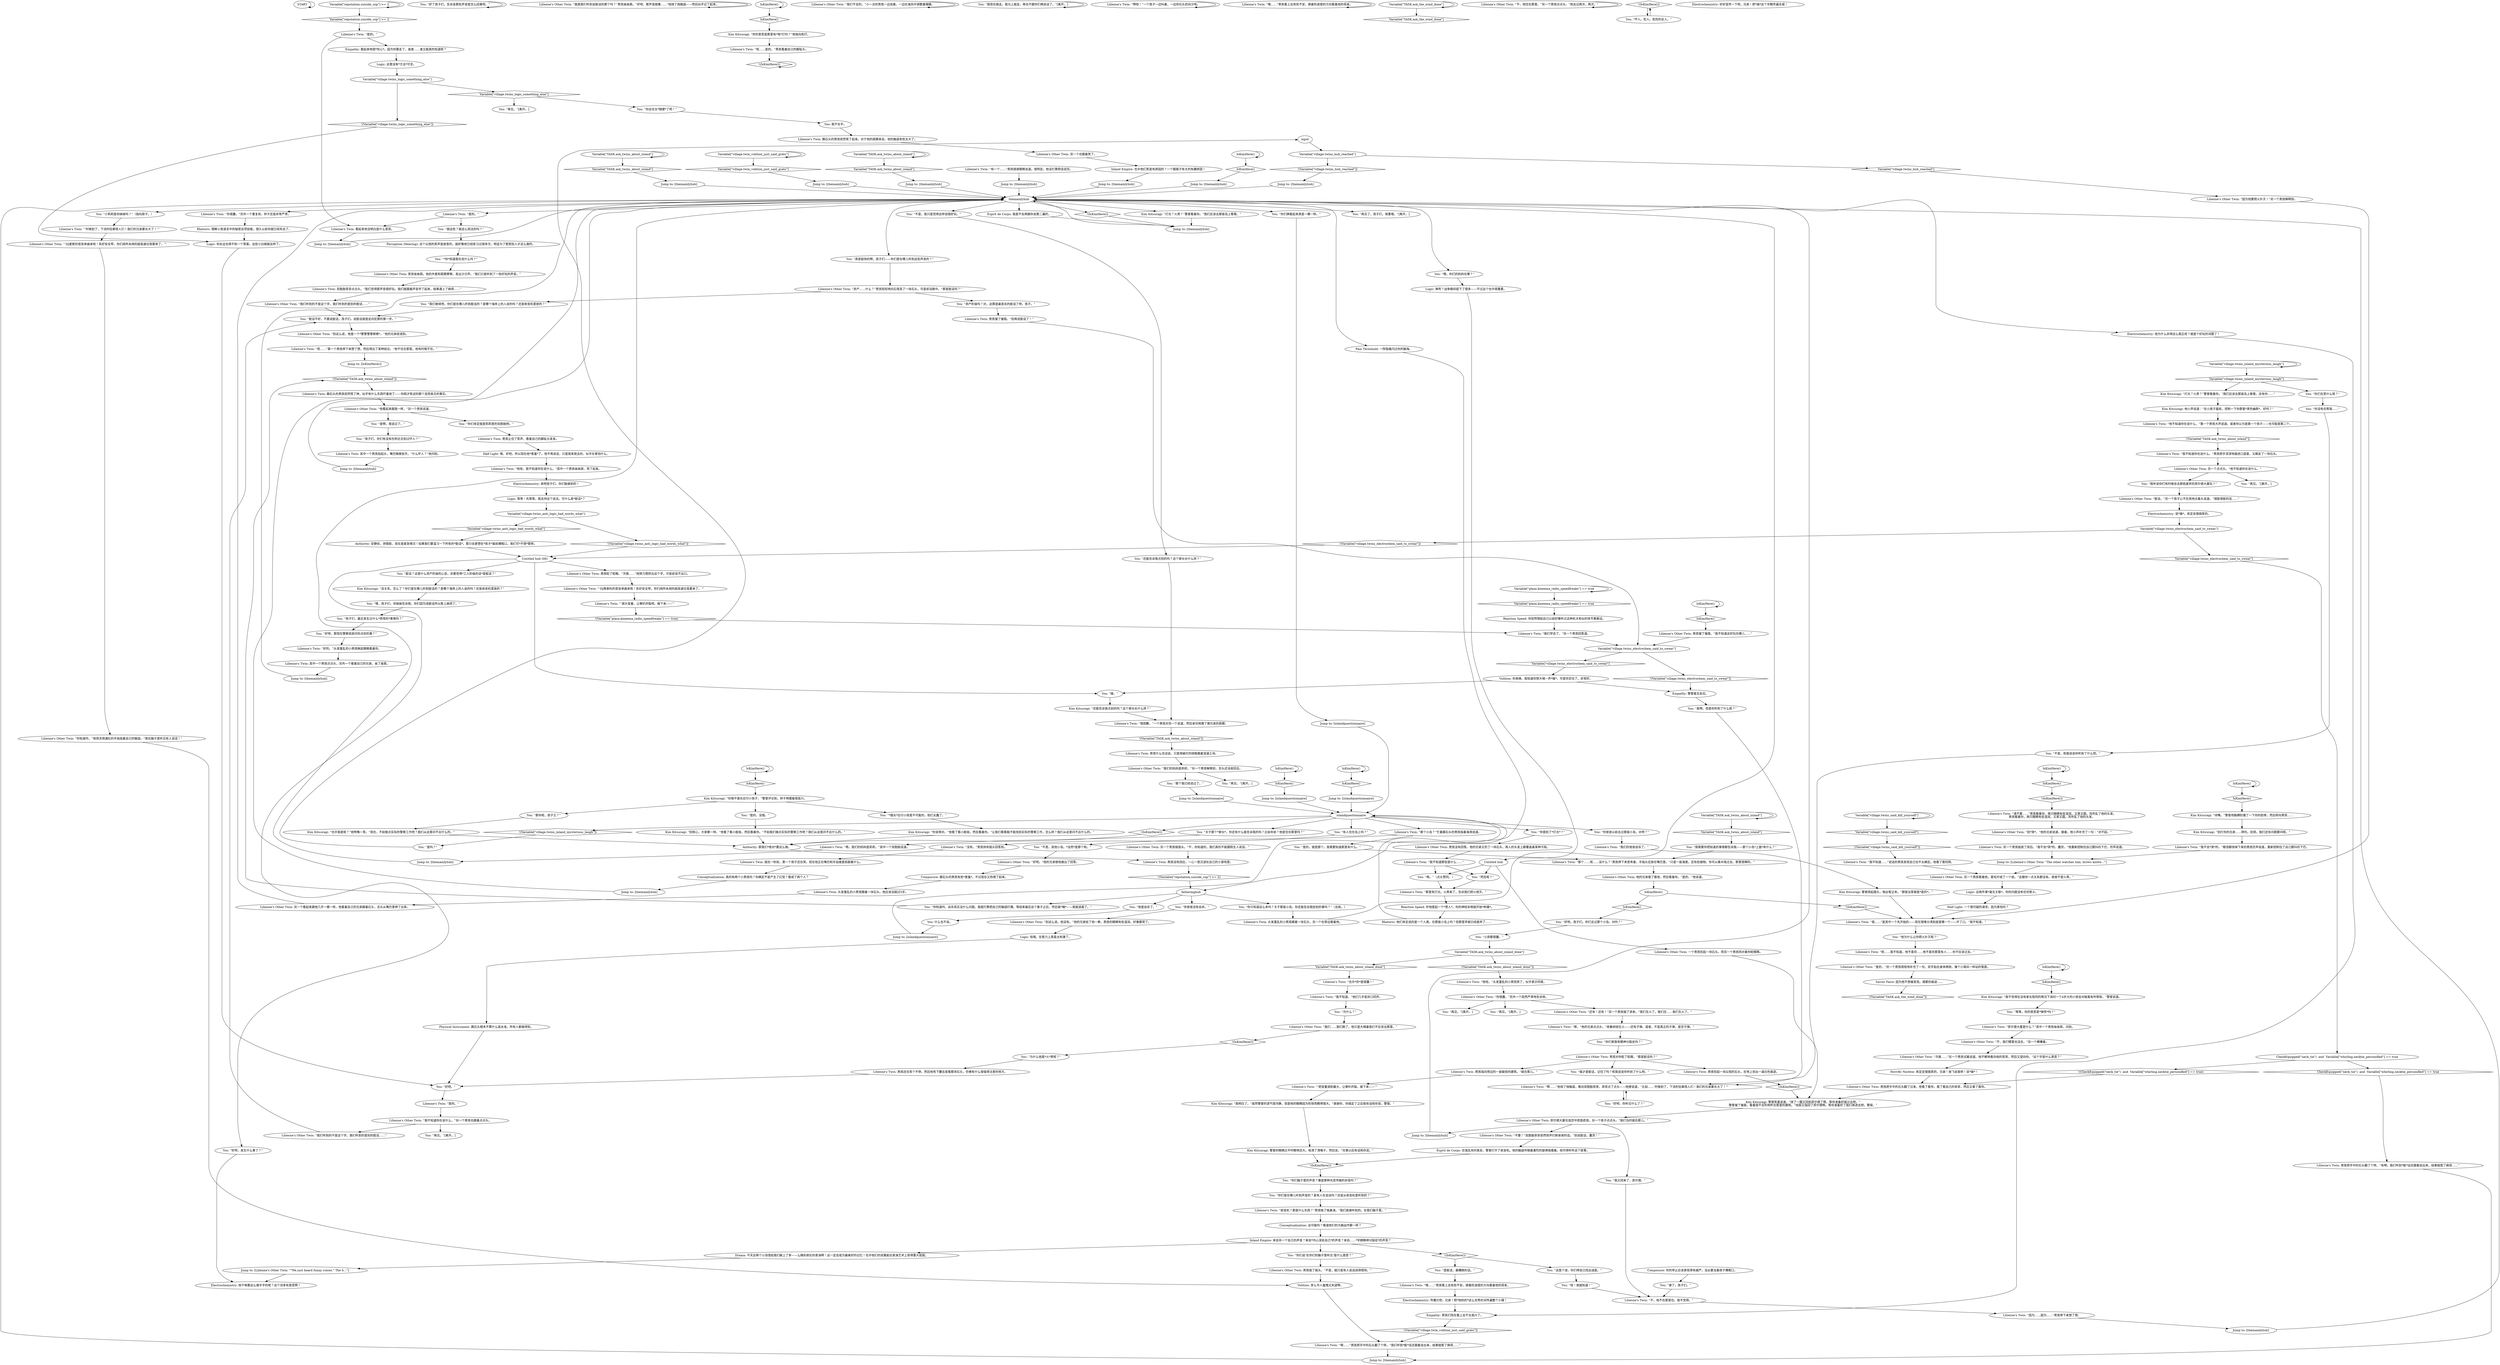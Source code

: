 # VILLAGE / LILIENNES TWINS
# You can talk to them before and get nothing, but when you hear the twins have been to the island they tell you details about it.
# ==================================================
digraph G {
	  0 [label="START"];
	  1 [label="input"];
	  2 [label="Lilienne's Twin: “是的。”"];
	  3 [label="You: “喂，你们的妈妈在哪？”"];
	  4 [label="You: “孩子们，你们有没有在附近见到过坏人？”"];
	  5 [label="Lilienne's Other Twin: 男孩没有回答。他的兄弟又扔了一块石头。两人的头发上都覆盖着某种污垢。"];
	  6 [label="Lilienne's Twin: “我……”是其中一个先开始的——现在很难分清到底是哪一个——开了口。“我不知道。”"];
	  7 [label="Jump to: [islandquestionnaire]"];
	  8 [label="Variable[\"TASK.ask_twins_about_island\"]"];
	  9 [label="Variable[\"TASK.ask_twins_about_island\"]", shape=diamond];
	  10 [label="!(Variable[\"TASK.ask_twins_about_island\"])", shape=diamond];
	  11 [label="IsKimHere()"];
	  12 [label="IsKimHere()", shape=diamond];
	  13 [label="!(IsKimHere())", shape=diamond];
	  14 [label="Kim Kitsuragi: 警督笑着说道，“绕了一圈又回到菲尔德了啊。等你准备好就过去吧。”\n警督皱了皱眉，看着很不吉利地杵在那里的建筑。“线索又指回了菲尔德啊。等你准备好了我们再进去吧，警探。”"];
	  15 [label="Jump to: [themainlyhub]"];
	  16 [label="Lilienne's Other Twin: “脏话，”另一个孩子心不在焉地点着头说道。“很脏很脏的话……”"];
	  17 [label="Variable[\"TASK.ask_twins_about_island\"]"];
	  18 [label="Variable[\"TASK.ask_twins_about_island\"]", shape=diamond];
	  19 [label="!(Variable[\"TASK.ask_twins_about_island\"])", shape=diamond];
	  20 [label="Lilienne's Other Twin: “我不知道你在说什么，”另一个男孩也跟着点点头。"];
	  21 [label="Jump to: [themainlyhub]"];
	  22 [label="Variable[\"village.twins_said_kill_yourself\"]"];
	  23 [label="Variable[\"village.twins_said_kill_yourself\"]", shape=diamond];
	  24 [label="!(Variable[\"village.twins_said_kill_yourself\"])", shape=diamond];
	  25 [label="Kim Kitsuragi: “灯光？火男？”警督看着你。“我们应该去那座岛上看看，还有你……”"];
	  26 [label="You: 我不在乎。"];
	  27 [label="Lilienne's Twin: “你很蠢，”另外一个重复到，样子还是非常严肃。"];
	  28 [label="You: “好吧，孩子们。你们去过那个小岛，对吗？”"];
	  29 [label="Kim Kitsuragi: 警督扬起眉头，掏出笔记本。“那就当答案是*是的*。”"];
	  30 [label="Lilienne's Other Twin: “别这么说。他没有。”他的兄弟给了他一拳。男孩的眼睛有些湿润，好像要哭了。"];
	  31 [label="Lilienne's Twin: “我不知道……”说话的男孩发现自己也不太确定。他看了看四周。"];
	  32 [label="Kim Kitsuragi: “灯光？火男？”警督看着你。“我们应该去那座岛上看看。”"];
	  33 [label="You: “嘿，孩子们。你妹妹告诉我，你们因为说脏话所以惹上麻烦了。”"];
	  34 [label="Empathy: 警督毫无反应。"];
	  35 [label="You: “我们继续吧。你们是在哪儿听到脏话的？是哪个海岸上的人说的吗？还是收音机里放的？”"];
	  36 [label="You: “不是，我只是觉得这样说很好玩。”"];
	  37 [label="You: “好了孩子们，告诉金那些声音是怎么回事吧。”"];
	  38 [label="Lilienne's Other Twin: “就是我们听到说脏话的那个吗？”男孩耸耸肩。“好吧，那声音就像……”他挠了挠脑袋——然后似乎记了起来。"];
	  39 [label="Lilienne's Twin: “‘时候到了，下流的狂飙怪人们！我们的兄弟要长大了！’”"];
	  40 [label="Lilienne's Twin: “是的。”"];
	  41 [label="Pain Threshold: 一阵隐痛闪过你的脑海。"];
	  42 [label="You: “你们俩看起来真是一模一样。”"];
	  43 [label="You: “小孩都很蠢。”"];
	  44 [label="Lilienne's Twin: “那个小岛？”忙着踢石头的男孩指着海湾说道。"];
	  45 [label="You: “他为什么让你把火扑灭呢？”"];
	  46 [label="IsKimHere()"];
	  47 [label="IsKimHere()", shape=diamond];
	  48 [label="!(IsKimHere())", shape=diamond];
	  49 [label="Jump to: [islandquestionnaire]"];
	  50 [label="Lilienne's Twin: “很抱歉。”一个男孩对另一个说道，然后亲切地摸了摸兄弟的肩膀。"];
	  51 [label="Lilienne's Twin: “我不知道，”他们几乎是异口同声。"];
	  52 [label="Lilienne's Other Twin: “别这么说，他是一个*警警警警察察*，”他的兄弟低语到。"];
	  53 [label="Lilienne's Other Twin: “我们不会的，”小一点的男孩一边说着，一边在海风中调整着帽檐。"];
	  54 [label="Lilienne's Twin: “我们学会了，”另一个男孩回答道。"];
	  55 [label="Lilienne's Other Twin: “‘DJ弗莱科的首张单曲来啦！系好安全带，你们闻所未闻的超高速垃圾要来了。’”"];
	  56 [label="Electrochemistry: 来吧孩子们，你们能做到的！"];
	  57 [label="Perception (Hearing): 这个尖锐的笑声是故意的。就好像他已经练习过很多次，明显为了惹怒别人才这么做的。"];
	  58 [label="Lilienne's Twin: 看起来他没明白是什么意思。"];
	  59 [label="You: “好吧。”"];
	  60 [label="Jump to: [themainlyhub]"];
	  61 [label="Lilienne's Other Twin: “因为他要把火扑灭！”另一个男孩解释到。"];
	  62 [label="Lilienne's Twin: 头发蓬乱的小男孩踢着一块石头，另一个在旁边看着他。"];
	  63 [label="Lilienne's Twin: “有一个……”男孩揉揉眼睛说道。很明显，他没打算把话说完。"];
	  64 [label="Electrochemistry: 他干嘛要这么傻乎乎的呢？这个词多有意思啊！"];
	  65 [label="Lilienne's Other Twin: 男孩耸耸肩。他的外套和肩膀摩擦，发出沙沙声。“我们只是听到了一些好玩的声音。”"];
	  66 [label="Lilienne's Twin: “他不知道你在说什么，”第一个男孩大声说道。或者你以为是第一个孩子——也可能是第二个。"];
	  67 [label="Esprit de Corps: 我是不会再跟你说第二遍的。"];
	  68 [label="You: “你们肯定就是莉莉恩的双胞胎吧。”"];
	  69 [label="You: “再见。”[离开。]"];
	  70 [label="You: “我现在就走。我马上就走，再也不跟你们俩说话了。”[离开。]"];
	  71 [label="Lilienne's Twin: 就在一秒前，第一个孩子还在笑。现在他正在嘴巴和牙齿缝里捣鼓着什么。"];
	  72 [label="Lilienne's Other Twin: 他的兄弟看了看他，然后看着你。“是的，”他说道。"];
	  73 [label="Lilienne's Other Twin: “还有！还有！”另一个男孩插了进来。“我们生火了。我们还……我们生火了。”"];
	  74 [label="You: “好吧，那现在警察叔叔问你点别的事？”"];
	  75 [label="Lilienne's Twin: “嗯……”男孩把手中的石头翻了个转。“我们听到*脏*话还跟着说出来，结果就惹了麻烦……”"];
	  76 [label="Lilienne's Other Twin: 男孩眨了眨眼。“次奥……”他努力想挤出这个字，可是却说不出口。"];
	  77 [label="You: “脏话不好，不要说脏话，孩子们。说脏话就是走向犯罪的第一步。”"];
	  78 [label="Jump to: [Lilienne's Other Twin: \"\"We just heard funny voices.\" The b...\"]"];
	  79 [label="IsKimHere()"];
	  80 [label="IsKimHere()", shape=diamond];
	  81 [label="!(IsKimHere())", shape=diamond];
	  82 [label="Lilienne's Twin: 男孩捡起一块尖锐的石头，在地上划出一道白色痕迹。"];
	  83 [label="You: “是啊。但是你听到了什么呢？”"];
	  84 [label="Electrochemistry: 他为什么非得这么假正经？就是个好玩的词罢了！"];
	  85 [label="You: “我听说你们有时候会去那栋废弃的菲尔德大厦玩？”"];
	  86 [label="You: “*你*知道我在说什么吗？”"];
	  87 [label="Conceptualization: 真的有两个小男孩吗？你确定不是产生了幻觉？看成了两个人？"];
	  88 [label="Empathy: 看起来他很*伤心*。因为你要走了，或者……谁又能真的知道呢？"];
	  89 [label="You: “是吗？”"];
	  90 [label="Logic: 哇哦，在智力上真是太刺激了。"];
	  91 [label="Variable[\"reputation.suicide_cop\"] >= 2"];
	  92 [label="Variable[\"reputation.suicide_cop\"] >= 2", shape=diamond];
	  93 [label="!(Variable[\"reputation.suicide_cop\"] >= 2)", shape=diamond];
	  94 [label="Jump to: [themainlyhub]"];
	  95 [label="Variable[\"village.twins_inland_mysterious_laugh\"]"];
	  96 [label="Variable[\"village.twins_inland_mysterious_laugh\"]", shape=diamond];
	  97 [label="!(Variable[\"village.twins_inland_mysterious_laugh\"])", shape=diamond];
	  98 [label="You: “为什么他是*火*男呢？”"];
	  99 [label="You: “还能告诉我点别的吗？这个家伙长什么样？”"];
	  100 [label="Lilienne's Other Twin: 男孩皱了皱眉。“我不知道这好玩在哪儿……”"];
	  101 [label="Kim Kitsuragi: 警督的眼睛比平时瞪得还大。他清了清嗓子，然后说，“完事以后有话和你说。”"];
	  102 [label="Lilienne's Other Twin: 一个男孩捡起一块石头。而另一个男孩则对着你眨眼睛。"];
	  103 [label="You: “等等，你的意思是*弹壳*吗？”"];
	  104 [label="Authority: 那我们*绝对*要这么做。"];
	  105 [label="Jump to: [themainlyhub]"];
	  106 [label="Lilienne's Twin: “嗯。我们的妈妈是莉莉，”其中一个双胞胎说道。"];
	  107 [label="Lilienne's Twin: “不，他不在那里住。我不觉得。”"];
	  108 [label="Lilienne's Twin: “啊哈！”一个孩子一边叫着，一边将石头扔向沙地。"];
	  109 [label="IsKimHere()"];
	  110 [label="IsKimHere()", shape=diamond];
	  111 [label="!(IsKimHere())", shape=diamond];
	  112 [label="Jump to: [themainlyhub]"];
	  113 [label="You: “哈！我就知道！”"];
	  114 [label="Lilienne's Twin: “哦……”男孩看上去有些不安，顺着防波堤的方向看着他的母亲。"];
	  115 [label="Lilienne's Other Twin: “我们听到的不是这个字。我们听到的是别的脏话……”"];
	  116 [label="You: “你没有在帮我……”"];
	  117 [label="Lilienne's Twin: 男孩止住了笑声，看着自己的脚趾头发呆。"];
	  118 [label="Variable[\"TASK.ask_twins_about_island\"]"];
	  119 [label="Variable[\"TASK.ask_twins_about_island\"]", shape=diamond];
	  120 [label="!(Variable[\"TASK.ask_twins_about_island\"])", shape=diamond];
	  121 [label="Jump to: [islandquestionnaire]"];
	  122 [label="Kim Kitsuragi: “还能告诉我点别的吗？这个家伙长什么样？”"];
	  123 [label="Variable[\"village.twin_volition_just_said_grats\"]"];
	  124 [label="Variable[\"village.twin_volition_just_said_grats\"]", shape=diamond];
	  125 [label="!(Variable[\"village.twin_volition_just_said_grats\"])", shape=diamond];
	  126 [label="Lilienne's Other Twin: “我们听到的不是这个字。我们听到的是别的脏话……”"];
	  127 [label="You: “你们是在哪儿听到声音的？是有人在说话吗？还是从收音机里听到的？”"];
	  128 [label="Lilienne's Other Twin: 男孩摇了摇头。“不是，就只是有人说话说得很快。”"];
	  129 [label="Lilienne's Other Twin: “你知道吗，”他用冻得通红的手指指着自己的脑袋。“我在脑子里听见有人说话！”"];
	  130 [label="Lilienne's Twin: “‘把音量调到最大，让喇叭炸裂。接下来——’”"];
	  131 [label="Lilienne's Other Twin: 菲尔德大厦在高空中若隐若现。另一个孩子点点头。“我们当时就在那儿。”"];
	  132 [label="Lilienne's Other Twin: 男孩把手中的石头翻了过来。他看了看你，看了看自己的哥哥，然后又看了看你。"];
	  133 [label="Composure: 你的举止应该表现得有威严。没必要当着孩子爆粗口。"];
	  134 [label="Variable[\"TASK.ask_the_wind_done\"]"];
	  135 [label="Variable[\"TASK.ask_the_wind_done\"]", shape=diamond];
	  136 [label="!(Variable[\"TASK.ask_the_wind_done\"])", shape=diamond];
	  137 [label="Half Light: 一个很可疑的请求。因为害怕吗？"];
	  138 [label="Jump to: [islandquestionnaire]"];
	  139 [label="Lilienne's Twin: 踢石头的男孩突然笑了起来。对于他的肩膀来说，他的脑袋有些太大了。"];
	  140 [label="Lilienne's Twin: 男孩还在笑个不停。然后他弯下腰去查看那块石头，仿佛有什么很值得注意的地方。"];
	  141 [label="Lilienne's Twin: “因为……因为……”男孩停下来想了想。"];
	  142 [label="Lilienne's Other Twin: “不，他住在那里。”另一个男孩点点头。“他去过两次，两次。”"];
	  143 [label="Lilienne's Twin: “呃……”第一个男孩停下来想了想，然后得出了某种结论。“他不住在那里。他有时候不在。”"];
	  144 [label="Jump to: [themainlyhub]"];
	  145 [label="Volition: 多么令人羞愧又失望啊。"];
	  146 [label="You: “好吧，你听见什么了？”"];
	  147 [label="Variable[\"plaza.kineema_radio_speedfreaks\"] == true"];
	  148 [label="Variable[\"plaza.kineema_radio_speedfreaks\"] == true", shape=diamond];
	  149 [label="!(Variable[\"plaza.kineema_radio_speedfreaks\"] == true)", shape=diamond];
	  150 [label="Lilienne's Other Twin: “不要！”双胞胎哥哥突然惊声打断弟弟的话。“别说脏话，蠢货！”"];
	  151 [label="You: “我又回来了，菲尔德。”"];
	  152 [label="You: “谢了，孩子们。”"];
	  153 [label="Logic: 等等！先等等。我支持这个说法。可什么是*脏话*？"];
	  154 [label="Lilienne's Other Twin: “次奥……”另一个男孩试着说道。他不解地看向他的哥哥，然后又望向你。“这个字是什么意思？”"];
	  155 [label="Jump to: [themainlyhub]"];
	  156 [label="Lilienne's Twin: “菲尔德大厦是什么？”其中一个男孩耸耸肩，问到。"];
	  157 [label="Lilienne's Twin: “我不知道那些是什么……”"];
	  158 [label="Composure: 踢石头的男孩有些*害羞*，不过现在又热情了起来。"];
	  159 [label="You: “我需要你把知道的事情都告诉我——那个小岛*上面*有什么？”"];
	  160 [label="Lilienne's Twin: 其中一个男孩点点头，另外一个看着自己的兄弟，耸了耸肩。"];
	  161 [label="Jump to: [themainlyhub]"];
	  162 [label="IsKimHere()"];
	  163 [label="IsKimHere()", shape=diamond];
	  164 [label="!(IsKimHere())", shape=diamond];
	  165 [label="You: “孩子们，最近发生过什么*奇怪的*事情吗？”"];
	  166 [label="Lilienne's Twin: 男孩把手中的石头翻了个转。“有啊。我们听到*脏*话还跟着说出来，结果就惹了麻烦……”"];
	  167 [label="Horrific Necktie: 肯定会很搞笑的，兄弟！放飞自我吧！说*操*！"];
	  168 [label="IsKimHere()"];
	  169 [label="IsKimHere()", shape=diamond];
	  170 [label="!(IsKimHere())", shape=diamond];
	  171 [label="You: “你们脑子里的声音？像是那种讯息传输的杂音吗？”"];
	  172 [label="Esprit de Corps: 在瑞瓦肖的某处，警督打开了收音机。他的脑袋伴随着激烈的旋律摇摆着。他可得听听这个故事。"];
	  173 [label="Drama: 今天这两个小流氓给我们献上了多——么精彩绝伦的表演啊！这一定会成为最美好的记忆！也许他们的双簧能在表演艺术上获得重大成就。"];
	  174 [label="You: “你们家族有精神分裂史吗？”"];
	  175 [label="Logic: 弹壳？战争期间留下了很多——不过这个也许很重要。"];
	  176 [label="Lilienne's Twin: 男孩没有回应，一心一意沉浸在自己的小游戏里。"];
	  177 [label="Jump to: [themainlyhub]"];
	  178 [label="Lilienne's Twin: 头发蓬乱的小男孩踢着一块石头。他应该没超过5岁。"];
	  179 [label="IsKimHere()"];
	  180 [label="IsKimHere()", shape=diamond];
	  181 [label="!(IsKimHere())", shape=diamond];
	  182 [label="You: “你只知道这么多吗？关于那座小岛，你还能告诉我些别的事吗？”（总结。）"];
	  183 [label="You: 什么也不说。"];
	  184 [label="Jump to: [IsKimHere()]"];
	  185 [label="IsKimHere()"];
	  186 [label="IsKimHere()", shape=diamond];
	  187 [label="!(IsKimHere())", shape=diamond];
	  188 [label="Jump to: [islandquestionnaire]"];
	  189 [label="Kim Kitsuragi: “没关系。怎么了？你们是在哪儿听到脏话的？是哪个海岸上的人说的吗？还是收音机里放的？”"];
	  190 [label="Lilienne's Other Twin: “资产……什么？”男孩轻轻地向石塔丢了一块石头，可是却没砸中。“那是脏话吗？”"];
	  191 [label="Lilienne's Twin: 男孩指向旁边的一座破损的建筑。“就在那儿。”"];
	  192 [label="You: “不是，和我说说你听到了什么吧。”"];
	  193 [label="Lilienne's Twin: “哈哈，我不知道你在说什么。”其中一个男孩耸耸肩，笑了起来。"];
	  194 [label="Logic: 你永远也得不到一个答案。这些小白痴就这样了。"];
	  195 [label="Jump to: [themainlyhub]"];
	  196 [label="Jump to: [themainlyhub]"];
	  197 [label="IsKimHere()"];
	  198 [label="IsKimHere()", shape=diamond];
	  199 [label="!(IsKimHere())", shape=diamond];
	  200 [label="Lilienne's Other Twin: 另一个男孩摇摇头。“不，你知道的，我们真的不能跟陌生人说话。”"];
	  201 [label="You: “再见。”[离开。]"];
	  202 [label="Logic: 这里没有*方法*可言。"];
	  203 [label="Variable[\"village.twins_logic_something_else\"]"];
	  204 [label="Variable[\"village.twins_logic_something_else\"]", shape=diamond];
	  205 [label="!(Variable[\"village.twins_logic_something_else\"])", shape=diamond];
	  206 [label="Lilienne's Twin: “那个……呃……没什么？”男孩停下来思考着，手指头还放在嘴巴里。“只是一座海堡，还有些植物。你可以乘木筏过去。那里很棒的。”"];
	  207 [label="You: “你提到了*灯光*？”"];
	  208 [label="Lilienne's Twin: “请不要……”男孩看着你，两只眼睛有些湿润，又黑又圆。风吹乱了他的头发。\n男孩看着你，两只眼睛有些湿润，又黑又圆。风吹乱了他的头发。"];
	  209 [label="Logic: 这两件事*毫无关联*。你的问题没有任何意义。"];
	  210 [label="Electrochemistry: 说*操*。肯定会很搞笑的。"];
	  211 [label="Variable[\"village.twins_electrochem_said_to_swear\"]"];
	  212 [label="Variable[\"village.twins_electrochem_said_to_swear\"]", shape=diamond];
	  213 [label="!(Variable[\"village.twins_electrochem_said_to_swear\"])", shape=diamond];
	  214 [label="Lilienne's Other Twin: 男孩对你眨了眨眼。“那是脏话吗？”"];
	  215 [label="Kim Kitsuragi: “我不觉得在没有家长陪同的情况下询问一个4岁大的小孩会对破案有所帮助，”警督说道。"];
	  216 [label="Lilienne's Other Twin: “我们的妈妈是莉莉，”另一个男孩解释到，舌头还没收回去。"];
	  217 [label="Inland Empire: 也许他们笑是有原因的？一个跟案子有关的有趣原因！"];
	  218 [label="Lilienne's Other Twin: “他看起来跟我一样，”另一个男孩说道。"];
	  219 [label="You: “是啊，我说过了。”"];
	  220 [label="Kim Kitsuragi: “别担心，大家都一样。”他看了看小脏娃，然后看着你。“不如我们做点实际的警察工作吧？我们从这里问不出什么的。”"];
	  221 [label="Kim Kitsuragi: “你说得对。”他看了看小脏娃，然后看着你。“让我们看看能不能找到实际的警察工作，怎么样？我们从这里问不出什么的。”"];
	  222 [label="You: “再见。”[离开。]"];
	  223 [label="Lilienne's Twin: “嗯，”他的兄弟点点头。“收集树枝生火——还有子弹。或者，不是真正的子弹，是空子弹。”"];
	  224 [label="islandquestionnaire"];
	  225 [label="Lilienne's Twin: “好的。”头发蓬乱的小男孩眯起眼睛看着你。"];
	  226 [label="You: “他是自杀了。”"];
	  227 [label="You: “关于那个*家伙*，你还有什么能告诉我的吗？比如年龄？他是住在那里吗？”"];
	  228 [label="Lilienne's Twin: “哦……”男孩看上去有些不安，顺着防波堤的方向看着他的母亲。"];
	  229 [label="Lilienne's Other Twin: “‘DJ麦斯的首张单曲来啦！系好安全带，你们闻所未闻的超高速垃圾要来了。’”"];
	  230 [label="You: “操才是脏话，记住了吗？和我说说你听到了什么吧。”"];
	  231 [label="Lilienne's Other Twin: 另一个点点头。“他不知道你在说什么。”"];
	  232 [label="Lilienne's Twin: 其中一个男孩抬起头，嘴巴微微张开。“什么坏人？”他问到。"];
	  233 [label="You: “是的，就是那个。我需要知道那里有什么。”"];
	  234 [label="Variable[\"village.twins_hub_reached\"]"];
	  235 [label="Variable[\"village.twins_hub_reached\"]", shape=diamond];
	  236 [label="!(Variable[\"village.twins_hub_reached\"])", shape=diamond];
	  237 [label="Lilienne's Twin: “那里有灯光。火男来了，告诉我们把火熄灭。”"];
	  238 [label="Rhetoric: 他们肯定说的是一个人类。在那座小岛上吗？但那里早就已经废弃了……"];
	  239 [label="Jump to: [themainlyhub]"];
	  240 [label="Lilienne's Other Twin: “别*哭*，”他的兄弟说道，接着，他小声补充了一句：“对不起。”"];
	  241 [label="Variable[\"village.twins_electrochem_said_to_swear\"]"];
	  242 [label="Variable[\"village.twins_electrochem_said_to_swear\"]", shape=diamond];
	  243 [label="!(Variable[\"village.twins_electrochem_said_to_swear\"])", shape=diamond];
	  244 [label="Volition: 你真棒。我知道你想大喊一声*操*，可是你忍住了。非常好。"];
	  245 [label="Lilienne's Twin: 双胞胎哥哥点点头。“我们觉得那声音很好玩。我们就跟着声音学了起来，结果遇上了麻烦……”"];
	  246 [label="Conceptualization: 这可能吗？难道他们的大脑运作都一样？"];
	  247 [label="Lilienne's Twin: “啊……”他挠了挠脑袋，看向双胞胎哥哥，哥哥点了点头——他便说道，“比如……‘时候到了，下流的狂飙怪人们！我们的兄弟要长大了！’”"];
	  248 [label="You: “再见。”[离开。]"];
	  249 [label="You: “你们在笑什么呢？”"];
	  250 [label="Kim Kitsuragi: “也许我是呢？”他咧嘴一笑。“现在，不如做点实际的警察工作吧？我们从这里问不出什么的。”"];
	  251 [label="You: “不是，其他小岛。*当然*是那个啦。”"];
	  252 [label="Lilienne's Twin: “呃……我不知道，他不喜欢……他不喜欢那里有人……你不应该过去。”"];
	  253 [label="Kim Kitsuragi: “你的意思是那里有*电*灯吗？”他指向街灯。"];
	  254 [label="Reaction Speed: 听他提起一个*男人*，你的神经末梢就开始*刺痛*。"];
	  255 [label="Variable[\"TASK.ask_twins_about_island_done\"]"];
	  256 [label="Variable[\"TASK.ask_twins_about_island_done\"]", shape=diamond];
	  257 [label="!(Variable[\"TASK.ask_twins_about_island_done\"])", shape=diamond];
	  258 [label="Lilienne's Twin: “也许*你*是很蠢！”"];
	  259 [label="Untitled hub (06)"];
	  260 [label="Electrochemistry: 好好宣传一下吧，兄弟！把*操*这个字眼传遍全城！"];
	  261 [label="Lilienne's Twin: “收音机？那是什么东西？”男孩吸了吸鼻涕。“我们直接听到的。在我们脑子里。”"];
	  262 [label="Reaction Speed: 你突然想起自己以前好像听过这种机关枪似的快节奏飙话。"];
	  263 [label="Inland Empire: 来自另一个自己的声音？来自*内心深处自己*的声音？来自……*早期精神分裂症*的声音？"];
	  264 [label="You: “那个我已经说过了。”"];
	  265 [label="Lilienne's Other Twin: “你很蠢，”另外一个突然严肃地告诉他。"];
	  266 [label="You: “再见。”[离开。]"];
	  267 [label="You: “嗯。”（点头赞同。）"];
	  268 [label="Jump to: [themainlyhub]"];
	  269 [label="fatheringhub"];
	  270 [label="Lilienne's Twin: “我不会*哭*的，”眼泪都快掉下来的男孩厉声说道，重新控制住了自己颤抖的下巴。"];
	  271 [label="You: “操。”"];
	  272 [label="You: “资产阶级吗？对，这算是最恶劣的脏话了吧，孩子。”"];
	  273 [label="Kim Kitsuragi: “我明白了。”虽然警督的语气很冷静，但是他的眼睛因为吃惊而瞪得很大。“谢谢你，你搞定了之后我有话和你说，警探。”"];
	  274 [label="You: “这是个谜，你们得自己找出谜底。”"];
	  275 [label="Variable[\"village.twins_anti_logic_bad_words_what\"]"];
	  276 [label="Variable[\"village.twins_anti_logic_bad_words_what\"]", shape=diamond];
	  277 [label="!(Variable[\"village.twins_anti_logic_bad_words_what\"])", shape=diamond];
	  278 [label="Untitled hub"];
	  279 [label="Jump to: [themainlyhub]"];
	  280 [label="Rhetoric: 理解小孩语言中的秘密这项技能，很久以前你就已经失去了。"];
	  281 [label="Lilienne's Twin: 男孩什么也没说，只是用破烂的球鞋踢着混凝土块。"];
	  282 [label="IsKimHere()"];
	  283 [label="IsKimHere()", shape=diamond];
	  284 [label="!(IsKimHere())", shape=diamond];
	  285 [label="Savoir Faire: 因为他不想被发现。烟雾的痕迹……"];
	  286 [label="Lilienne's Twin: “我们的爸爸自杀了。”"];
	  287 [label="Lilienne's Other Twin: “我们……我们跑了。他只是大喊着我们不应该去那里。”"];
	  288 [label="You: “你们说‘在你们的脑子里听见’是什么意思？”"];
	  289 [label="You: “真是挺快的啊，孩子们——你们是在哪儿听到这些声音的？”"];
	  290 [label="Lilienne's Twin: “我不知道你在说什么。”男孩把手深深地插进口袋里，又踢走了一块石头。"];
	  291 [label="Half Light: 哦，好吧。所以现在他*害羞*了。他不再说话，只是晃来晃去的，似乎在害怕什么。"];
	  292 [label="Lilienne's Twin: “是的。”"];
	  293 [label="You: “再见了，孩子们，保重哦。”[离开。]"];
	  294 [label="Lilienne's Twin: “哈哈，”头发蓬乱的小男孩笑了，似乎表示同意。"];
	  295 [label="Kim Kitsuragi: “你很不擅长应付小孩子，”警督评论到，样子明摆着很高兴。"];
	  296 [label="You: “是的，没错。”"];
	  297 [label="You: “你这也太*随便*了吧！”"];
	  298 [label="Lilienne's Twin: “没有，”男孩拼命摇头回答到。"];
	  299 [label="Lilienne's Other Twin: “是的，”另一个男孩简短地补充了一句，双手贴在身体两侧，像个小锡兵一样站的笔直。"];
	  300 [label="Lilienne's Other Twin: “好吧。”他的兄弟替他做出了回答。"];
	  301 [label="Lilienne's Twin: “呃……是的。”男孩看着自己的脚趾头。"];
	  302 [label="You: “然后呢？”"];
	  303 [label="Kim Kitsuragi: “闭嘴。”警督用胳膊肘撞了一下你的肋骨，然后转向男孩……"];
	  304 [label="You: “你知道吗，自杀其实没什么问题。我就打算把自己的脑袋打爆。等结束最后这个案子之后，然后就*嘣*——我就滚蛋了。”"];
	  305 [label="Lilienne's Twin: 另一个男孩挺直了背后。“我不会*哭*的，蠢货，”他重新控制住自己颤抖的下巴，厉声说道。"];
	  306 [label="Lilienne's Other Twin: 另一个男孩看着他，眉毛拧成了一个结。“这跟你一点关系都没有。爸爸不是火男。”"];
	  307 [label="Jump to: [Lilienne's Other Twin: \"The other watches him, brows knitte...\"]"];
	  308 [label="Empathy: 男孩们现在看上去不太高兴了。"];
	  309 [label="You: “脏话？这是什么资产阶级的心态，非要觉得*工人阶级的话*是脏话？”"];
	  310 [label="You: “再见。”[离开。]"];
	  311 [label="Lilienne's Other Twin: 另一个看起来跟他几乎一模一样。他看着自己的兄弟踢着石头，舌头从嘴巴里伸了出来。"];
	  312 [label="themainlyhub"];
	  313 [label="Lilienne's Other Twin: 另一个也跟着笑了。"];
	  314 [label="Lilienne's Twin: 踢石头的男孩突然慌了神，似乎有什么东西吓着他了——你刚才陈述的那个显而易见的事实。"];
	  315 [label="You: “你爸爸以前去过那座小岛，对吧？”"];
	  316 [label="You: “你爸爸没有自杀。”"];
	  317 [label="Kim Kitsuragi: “别打你的兄弟……拜托。别哭。我们还有问题要问呢。”"];
	  318 [label="You: “为什么？”"];
	  319 [label="You: “是脏话，最糟糕的话。”"];
	  320 [label="You: “好吧，发生什么事了？”"];
	  321 [label="Authority: 安静些，拼图脸，现在是紧急情况！如果我们要温习一下所有的*脏话*，那只会更想在*孩子*面前爆粗口。我们可*不想*那样。"];
	  322 [label="Electrochemistry: 传播它吧，兄弟！把*他妈的*这么优秀的词传遍整个小镇！"];
	  323 [label="Lilienne's Other Twin: “不，我们哪里也没去，”另一个嘟囔着。"];
	  324 [label="You: “小莉莉是你妹妹吗？”（指向房子。）"];
	  325 [label="You: “就这些？就这么简洁的吗？”"];
	  326 [label="Physical Instrument: 踢石头根本不算什么高水准。所有人都做得到。"];
	  327 [label="Kim Kitsuragi: 他小声说道：“在小孩子面前，控制一下你那套*黑色幽默*，好吗？”"];
	  328 [label="You: “坏人。犯人。危险的女人。”"];
	  329 [label="You: “*擅长*应付小孩是不可能的，他们太蠢了。”"];
	  330 [label="You: “那你呢，孩子王？”"];
	  331 [label="You: “有人住在岛上吗？”"];
	  332 [label="Jump to: [themainlyhub]"];
	  333 [label="Lilienne's Twin: 男孩皱了皱眉。“别再说脏话了！”"];
	  334 [label="Lilienne's Twin: “‘调大音量，让喇叭炸裂吧。接下来——’”"];
	  335 [label="CheckEquipped(\"neck_tie\")  and  Variable[\"whirling.necktie_personified\"] == true"];
	  336 [label="CheckEquipped(\"neck_tie\")  and  Variable[\"whirling.necktie_personified\"] == true", shape=diamond];
	  337 [label="!(CheckEquipped(\"neck_tie\")  and  Variable[\"whirling.necktie_personified\"] == true)", shape=diamond];
	  0 -> 0
	  1 -> 234
	  2 -> 58
	  2 -> 325
	  3 -> 175
	  4 -> 232
	  5 -> 157
	  6 -> 45
	  7 -> 224
	  8 -> 8
	  8 -> 9
	  9 -> 159
	  10 -> 314
	  11 -> 11
	  11 -> 12
	  12 -> 303
	  13 -> 208
	  14 -> 131
	  15 -> 312
	  16 -> 210
	  17 -> 17
	  17 -> 18
	  18 -> 155
	  19 -> 290
	  20 -> 248
	  20 -> 115
	  21 -> 312
	  22 -> 22
	  22 -> 23
	  23 -> 24
	  24 -> 31
	  25 -> 327
	  26 -> 139
	  27 -> 280
	  28 -> 43
	  29 -> 6
	  30 -> 90
	  31 -> 306
	  32 -> 332
	  33 -> 165
	  34 -> 83
	  35 -> 77
	  36 -> 99
	  37 -> 37
	  38 -> 38
	  39 -> 229
	  40 -> 88
	  40 -> 58
	  41 -> 269
	  42 -> 7
	  43 -> 255
	  44 -> 233
	  44 -> 251
	  45 -> 252
	  46 -> 46
	  46 -> 47
	  47 -> 253
	  48 -> 48
	  49 -> 224
	  50 -> 120
	  51 -> 318
	  52 -> 143
	  53 -> 53
	  54 -> 241
	  55 -> 334
	  56 -> 153
	  57 -> 86
	  58 -> 279
	  59 -> 292
	  60 -> 312
	  61 -> 6
	  62 -> 312
	  63 -> 161
	  65 -> 245
	  66 -> 19
	  67 -> 332
	  68 -> 117
	  70 -> 70
	  71 -> 87
	  72 -> 282
	  73 -> 223
	  74 -> 225
	  75 -> 15
	  76 -> 55
	  77 -> 52
	  78 -> 64
	  79 -> 80
	  79 -> 79
	  80 -> 100
	  81 -> 171
	  82 -> 111
	  83 -> 247
	  84 -> 308
	  85 -> 16
	  86 -> 65
	  87 -> 195
	  88 -> 202
	  89 -> 1
	  90 -> 326
	  91 -> 91
	  91 -> 92
	  92 -> 40
	  93 -> 269
	  94 -> 312
	  95 -> 96
	  95 -> 95
	  96 -> 249
	  96 -> 25
	  97 -> 89
	  98 -> 140
	  99 -> 50
	  100 -> 241
	  101 -> 81
	  102 -> 14
	  103 -> 156
	  104 -> 176
	  105 -> 312
	  106 -> 268
	  107 -> 141
	  108 -> 108
	  109 -> 109
	  109 -> 110
	  110 -> 13
	  111 -> 14
	  112 -> 312
	  113 -> 107
	  114 -> 114
	  115 -> 77
	  116 -> 192
	  117 -> 291
	  118 -> 118
	  118 -> 119
	  119 -> 105
	  120 -> 281
	  121 -> 224
	  122 -> 50
	  123 -> 123
	  123 -> 124
	  124 -> 144
	  125 -> 75
	  126 -> 77
	  127 -> 261
	  128 -> 145
	  129 -> 145
	  130 -> 273
	  131 -> 112
	  131 -> 150
	  131 -> 151
	  132 -> 14
	  133 -> 152
	  134 -> 134
	  134 -> 135
	  137 -> 6
	  138 -> 224
	  139 -> 313
	  140 -> 59
	  141 -> 60
	  142 -> 142
	  143 -> 184
	  144 -> 312
	  145 -> 75
	  146 -> 247
	  147 -> 147
	  147 -> 148
	  148 -> 262
	  149 -> 54
	  150 -> 172
	  151 -> 107
	  152 -> 107
	  153 -> 275
	  154 -> 167
	  155 -> 312
	  156 -> 323
	  157 -> 267
	  157 -> 302
	  158 -> 178
	  159 -> 206
	  160 -> 239
	  161 -> 312
	  162 -> 162
	  162 -> 163
	  163 -> 21
	  164 -> 332
	  165 -> 74
	  166 -> 15
	  167 -> 132
	  168 -> 168
	  168 -> 169
	  169 -> 188
	  170 -> 274
	  170 -> 319
	  171 -> 127
	  172 -> 81
	  173 -> 78
	  174 -> 214
	  175 -> 278
	  176 -> 93
	  177 -> 312
	  178 -> 311
	  179 -> 179
	  179 -> 180
	  180 -> 295
	  181 -> 104
	  182 -> 62
	  183 -> 49
	  184 -> 10
	  185 -> 185
	  185 -> 186
	  186 -> 121
	  187 -> 98
	  188 -> 224
	  189 -> 33
	  190 -> 272
	  190 -> 35
	  191 -> 130
	  192 -> 247
	  193 -> 56
	  194 -> 59
	  195 -> 312
	  196 -> 312
	  197 -> 197
	  197 -> 198
	  198 -> 215
	  199 -> 328
	  200 -> 176
	  202 -> 203
	  203 -> 204
	  203 -> 205
	  204 -> 297
	  204 -> 266
	  205 -> 194
	  206 -> 72
	  207 -> 5
	  208 -> 240
	  209 -> 137
	  210 -> 211
	  211 -> 212
	  211 -> 213
	  212 -> 335
	  213 -> 259
	  214 -> 82
	  214 -> 230
	  214 -> 191
	  215 -> 103
	  216 -> 264
	  216 -> 201
	  217 -> 94
	  218 -> 219
	  218 -> 68
	  219 -> 4
	  220 -> 104
	  221 -> 104
	  223 -> 174
	  224 -> 97
	  224 -> 227
	  224 -> 331
	  224 -> 44
	  224 -> 207
	  224 -> 181
	  224 -> 315
	  225 -> 160
	  226 -> 183
	  227 -> 106
	  228 -> 322
	  229 -> 129
	  230 -> 247
	  231 -> 85
	  231 -> 310
	  232 -> 196
	  233 -> 206
	  234 -> 235
	  234 -> 236
	  235 -> 61
	  236 -> 177
	  237 -> 254
	  238 -> 224
	  239 -> 312
	  240 -> 305
	  241 -> 242
	  241 -> 243
	  242 -> 244
	  243 -> 34
	  244 -> 34
	  244 -> 271
	  245 -> 126
	  246 -> 263
	  247 -> 146
	  249 -> 116
	  250 -> 104
	  251 -> 300
	  252 -> 299
	  253 -> 301
	  254 -> 238
	  255 -> 256
	  255 -> 257
	  256 -> 258
	  257 -> 294
	  258 -> 51
	  259 -> 320
	  259 -> 76
	  259 -> 309
	  259 -> 271
	  261 -> 246
	  262 -> 54
	  263 -> 288
	  263 -> 170
	  263 -> 173
	  264 -> 138
	  265 -> 73
	  265 -> 69
	  265 -> 222
	  267 -> 237
	  268 -> 312
	  269 -> 304
	  269 -> 226
	  269 -> 316
	  269 -> 182
	  270 -> 307
	  271 -> 122
	  272 -> 333
	  273 -> 101
	  274 -> 113
	  275 -> 276
	  275 -> 277
	  276 -> 321
	  277 -> 259
	  278 -> 302
	  278 -> 267
	  278 -> 102
	  279 -> 312
	  280 -> 194
	  281 -> 216
	  282 -> 283
	  282 -> 284
	  283 -> 28
	  284 -> 6
	  285 -> 136
	  286 -> 29
	  287 -> 187
	  288 -> 128
	  289 -> 190
	  290 -> 231
	  291 -> 193
	  292 -> 20
	  294 -> 265
	  295 -> 296
	  295 -> 329
	  295 -> 330
	  296 -> 220
	  297 -> 26
	  298 -> 71
	  299 -> 285
	  300 -> 158
	  301 -> 48
	  302 -> 237
	  303 -> 317
	  304 -> 10
	  305 -> 307
	  306 -> 209
	  307 -> 306
	  308 -> 125
	  309 -> 189
	  311 -> 312
	  312 -> 32
	  312 -> 289
	  312 -> 2
	  312 -> 3
	  312 -> 164
	  312 -> 36
	  312 -> 67
	  312 -> 324
	  312 -> 293
	  312 -> 41
	  312 -> 42
	  312 -> 84
	  312 -> 27
	  313 -> 217
	  314 -> 218
	  315 -> 286
	  316 -> 30
	  317 -> 270
	  318 -> 287
	  319 -> 228
	  320 -> 64
	  321 -> 259
	  322 -> 308
	  323 -> 154
	  324 -> 39
	  325 -> 57
	  326 -> 59
	  327 -> 66
	  328 -> 199
	  329 -> 221
	  330 -> 250
	  331 -> 298
	  332 -> 312
	  333 -> 241
	  334 -> 149
	  335 -> 336
	  335 -> 337
	  336 -> 166
	  337 -> 132
}

